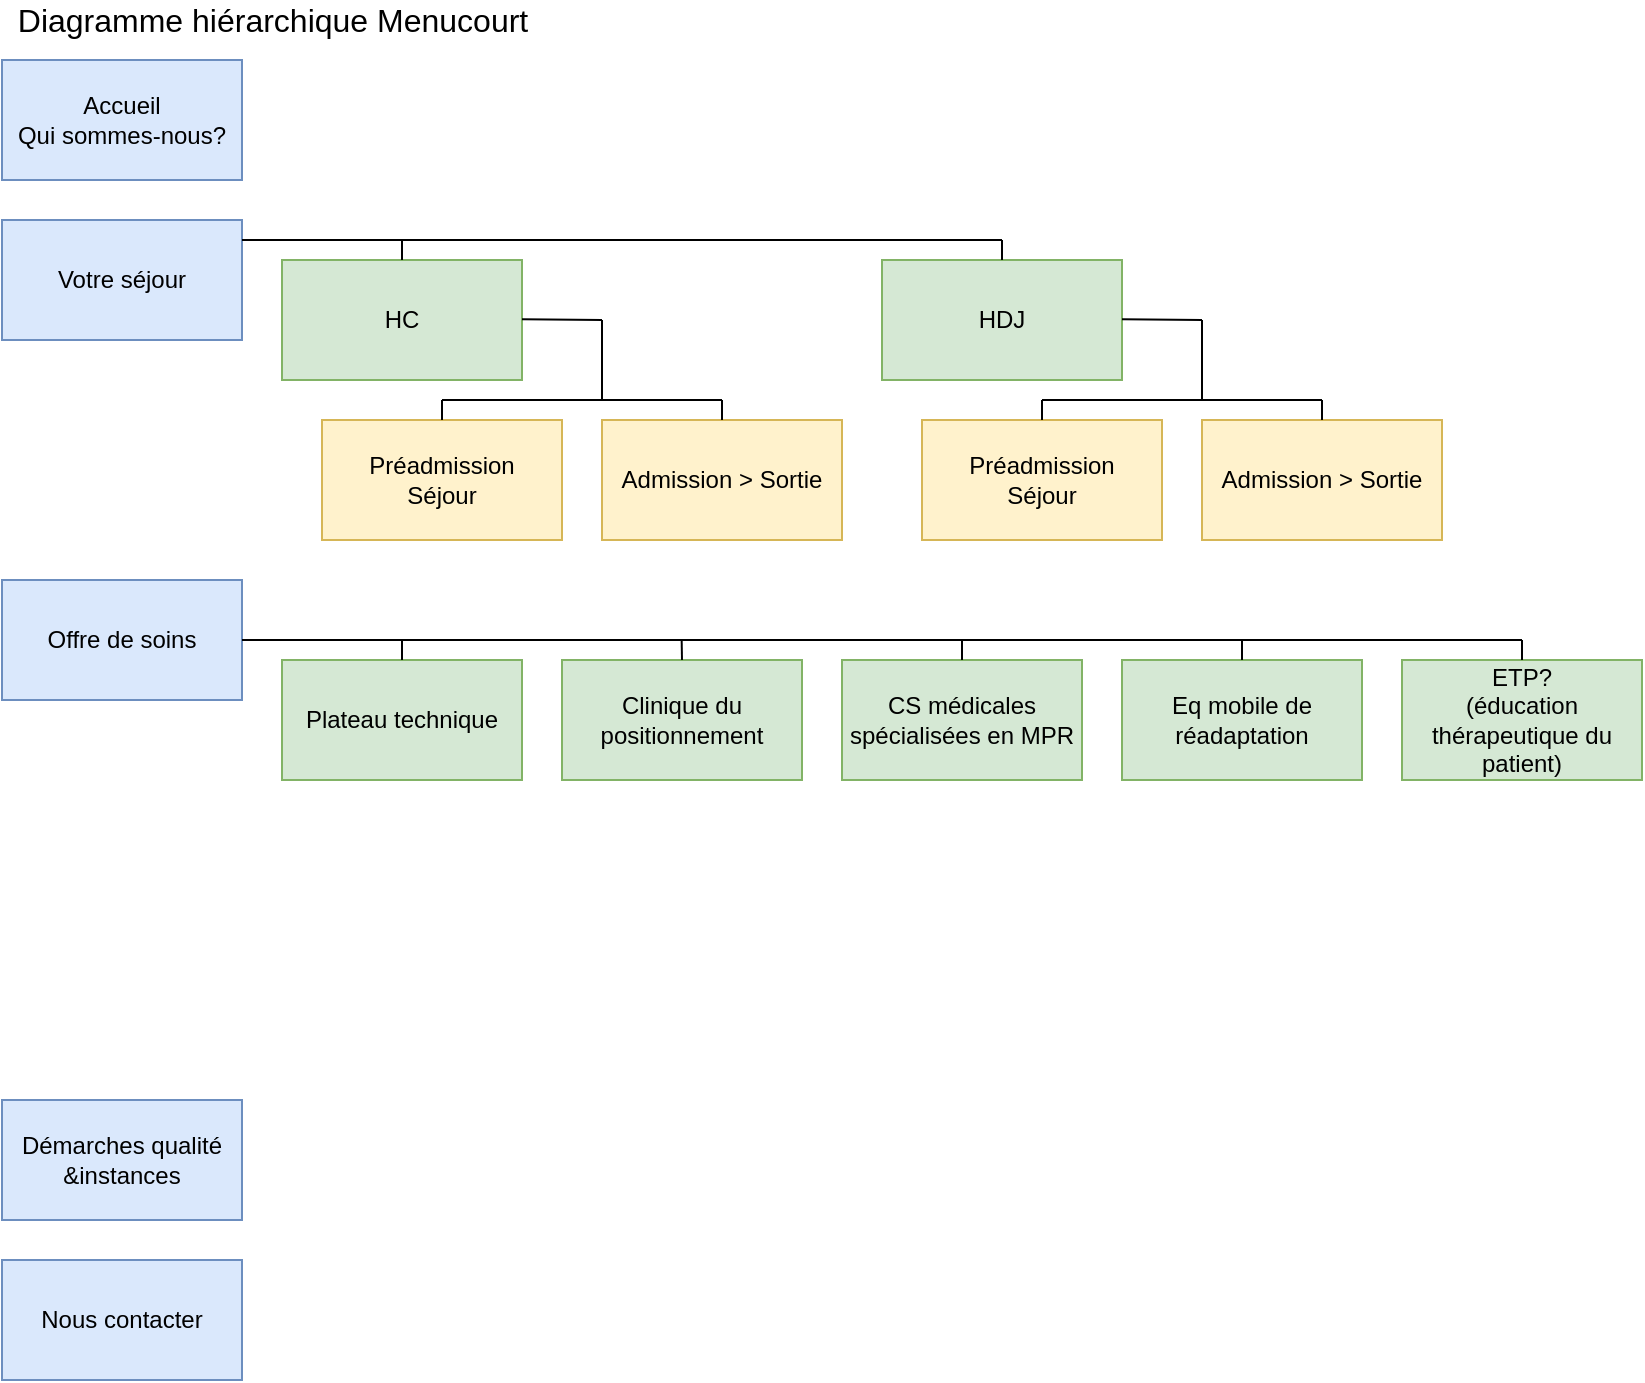 <mxfile version="15.2.7" type="github">
  <diagram id="UNVHkKVHkpQPmcZDYZuC" name="Page-1">
    <mxGraphModel dx="1164" dy="861" grid="1" gridSize="10" guides="1" tooltips="1" connect="1" arrows="1" fold="1" page="1" pageScale="1" pageWidth="827" pageHeight="1169" math="0" shadow="0">
      <root>
        <mxCell id="0" />
        <mxCell id="1" parent="0" />
        <mxCell id="FxjFp0CKfUFNL3bywg3y-1" value="&lt;div&gt;Accueil&lt;/div&gt;&lt;div&gt;Qui sommes-nous?&lt;br&gt;&lt;/div&gt;" style="rounded=0;whiteSpace=wrap;html=1;fillColor=#dae8fc;strokeColor=#6c8ebf;" vertex="1" parent="1">
          <mxGeometry x="20" y="40" width="120" height="60" as="geometry" />
        </mxCell>
        <mxCell id="FxjFp0CKfUFNL3bywg3y-2" value="Votre séjour" style="rounded=0;whiteSpace=wrap;html=1;fillColor=#dae8fc;strokeColor=#6c8ebf;" vertex="1" parent="1">
          <mxGeometry x="20" y="120" width="120" height="60" as="geometry" />
        </mxCell>
        <mxCell id="FxjFp0CKfUFNL3bywg3y-3" value="Offre de soins" style="rounded=0;whiteSpace=wrap;html=1;fillColor=#dae8fc;strokeColor=#6c8ebf;" vertex="1" parent="1">
          <mxGeometry x="20" y="300" width="120" height="60" as="geometry" />
        </mxCell>
        <mxCell id="FxjFp0CKfUFNL3bywg3y-4" value="&lt;font style=&quot;font-size: 16px&quot;&gt;Diagramme hiérarchique Menucourt&lt;/font&gt;" style="text;html=1;align=center;verticalAlign=middle;resizable=0;points=[];autosize=1;strokeColor=none;fillColor=none;" vertex="1" parent="1">
          <mxGeometry x="20" y="10" width="270" height="20" as="geometry" />
        </mxCell>
        <mxCell id="FxjFp0CKfUFNL3bywg3y-5" value="Démarches qualité &amp;amp;instances" style="rounded=0;whiteSpace=wrap;html=1;fillColor=#dae8fc;strokeColor=#6c8ebf;" vertex="1" parent="1">
          <mxGeometry x="20" y="560" width="120" height="60" as="geometry" />
        </mxCell>
        <mxCell id="FxjFp0CKfUFNL3bywg3y-6" value="Nous contacter" style="rounded=0;whiteSpace=wrap;html=1;fillColor=#dae8fc;strokeColor=#6c8ebf;" vertex="1" parent="1">
          <mxGeometry x="20" y="640" width="120" height="60" as="geometry" />
        </mxCell>
        <mxCell id="FxjFp0CKfUFNL3bywg3y-7" value="HC" style="rounded=0;whiteSpace=wrap;html=1;fillColor=#d5e8d4;strokeColor=#82b366;" vertex="1" parent="1">
          <mxGeometry x="160" y="140" width="120" height="60" as="geometry" />
        </mxCell>
        <mxCell id="FxjFp0CKfUFNL3bywg3y-8" value="HDJ" style="rounded=0;whiteSpace=wrap;html=1;fillColor=#d5e8d4;strokeColor=#82b366;" vertex="1" parent="1">
          <mxGeometry x="460" y="140" width="120" height="60" as="geometry" />
        </mxCell>
        <mxCell id="FxjFp0CKfUFNL3bywg3y-9" value="Plateau technique" style="rounded=0;whiteSpace=wrap;html=1;fillColor=#d5e8d4;strokeColor=#82b366;" vertex="1" parent="1">
          <mxGeometry x="160" y="340" width="120" height="60" as="geometry" />
        </mxCell>
        <mxCell id="FxjFp0CKfUFNL3bywg3y-10" value="Clinique du positionnement" style="rounded=0;whiteSpace=wrap;html=1;fillColor=#d5e8d4;strokeColor=#82b366;" vertex="1" parent="1">
          <mxGeometry x="300" y="340" width="120" height="60" as="geometry" />
        </mxCell>
        <mxCell id="FxjFp0CKfUFNL3bywg3y-11" value="CS médicales spécialisées en MPR" style="rounded=0;whiteSpace=wrap;html=1;fillColor=#d5e8d4;strokeColor=#82b366;" vertex="1" parent="1">
          <mxGeometry x="440" y="340" width="120" height="60" as="geometry" />
        </mxCell>
        <mxCell id="FxjFp0CKfUFNL3bywg3y-12" value="Eq mobile de réadaptation" style="rounded=0;whiteSpace=wrap;html=1;fillColor=#d5e8d4;strokeColor=#82b366;" vertex="1" parent="1">
          <mxGeometry x="580" y="340" width="120" height="60" as="geometry" />
        </mxCell>
        <mxCell id="FxjFp0CKfUFNL3bywg3y-13" value="&lt;div&gt;ETP?&lt;/div&gt;&lt;div&gt;(éducation thérapeutique du patient)&lt;br&gt;&lt;/div&gt;" style="rounded=0;whiteSpace=wrap;html=1;fillColor=#d5e8d4;strokeColor=#82b366;" vertex="1" parent="1">
          <mxGeometry x="720" y="340" width="120" height="60" as="geometry" />
        </mxCell>
        <mxCell id="FxjFp0CKfUFNL3bywg3y-14" value="" style="endArrow=none;html=1;" edge="1" parent="1">
          <mxGeometry width="50" height="50" relative="1" as="geometry">
            <mxPoint x="140" y="130" as="sourcePoint" />
            <mxPoint x="520" y="130" as="targetPoint" />
          </mxGeometry>
        </mxCell>
        <mxCell id="FxjFp0CKfUFNL3bywg3y-15" value="" style="endArrow=none;html=1;exitX=0.5;exitY=0;exitDx=0;exitDy=0;" edge="1" parent="1" source="FxjFp0CKfUFNL3bywg3y-7">
          <mxGeometry width="50" height="50" relative="1" as="geometry">
            <mxPoint x="320" y="280" as="sourcePoint" />
            <mxPoint x="220" y="130" as="targetPoint" />
          </mxGeometry>
        </mxCell>
        <mxCell id="FxjFp0CKfUFNL3bywg3y-17" value="" style="endArrow=none;html=1;" edge="1" parent="1">
          <mxGeometry width="50" height="50" relative="1" as="geometry">
            <mxPoint x="140" y="330" as="sourcePoint" />
            <mxPoint x="780" y="330" as="targetPoint" />
          </mxGeometry>
        </mxCell>
        <mxCell id="FxjFp0CKfUFNL3bywg3y-18" value="" style="endArrow=none;html=1;entryX=0.5;entryY=0;entryDx=0;entryDy=0;" edge="1" parent="1" target="FxjFp0CKfUFNL3bywg3y-9">
          <mxGeometry width="50" height="50" relative="1" as="geometry">
            <mxPoint x="220" y="330" as="sourcePoint" />
            <mxPoint x="290" y="280" as="targetPoint" />
            <Array as="points" />
          </mxGeometry>
        </mxCell>
        <mxCell id="FxjFp0CKfUFNL3bywg3y-19" value="" style="endArrow=none;html=1;" edge="1" parent="1">
          <mxGeometry width="50" height="50" relative="1" as="geometry">
            <mxPoint x="359.83" y="330" as="sourcePoint" />
            <mxPoint x="360" y="340" as="targetPoint" />
            <Array as="points" />
          </mxGeometry>
        </mxCell>
        <mxCell id="FxjFp0CKfUFNL3bywg3y-22" value="" style="endArrow=none;html=1;entryX=0.5;entryY=0;entryDx=0;entryDy=0;" edge="1" parent="1" target="FxjFp0CKfUFNL3bywg3y-11">
          <mxGeometry width="50" height="50" relative="1" as="geometry">
            <mxPoint x="500" y="330" as="sourcePoint" />
            <mxPoint x="504" y="338" as="targetPoint" />
            <Array as="points" />
          </mxGeometry>
        </mxCell>
        <mxCell id="FxjFp0CKfUFNL3bywg3y-23" value="&lt;div&gt;Préadmission&lt;/div&gt;&lt;div&gt;Séjour&lt;br&gt;&lt;/div&gt;" style="rounded=0;whiteSpace=wrap;html=1;fillColor=#fff2cc;strokeColor=#d6b656;" vertex="1" parent="1">
          <mxGeometry x="180" y="220" width="120" height="60" as="geometry" />
        </mxCell>
        <mxCell id="FxjFp0CKfUFNL3bywg3y-24" value="Admission &amp;gt; Sortie" style="rounded=0;whiteSpace=wrap;html=1;fillColor=#fff2cc;strokeColor=#d6b656;" vertex="1" parent="1">
          <mxGeometry x="320" y="220" width="120" height="60" as="geometry" />
        </mxCell>
        <mxCell id="FxjFp0CKfUFNL3bywg3y-25" value="&lt;div&gt;Préadmission&lt;/div&gt;&lt;div&gt;Séjour&lt;br&gt;&lt;/div&gt;" style="rounded=0;whiteSpace=wrap;html=1;fillColor=#fff2cc;strokeColor=#d6b656;" vertex="1" parent="1">
          <mxGeometry x="480" y="220" width="120" height="60" as="geometry" />
        </mxCell>
        <mxCell id="FxjFp0CKfUFNL3bywg3y-26" value="Admission &amp;gt; Sortie" style="rounded=0;whiteSpace=wrap;html=1;fillColor=#fff2cc;strokeColor=#d6b656;" vertex="1" parent="1">
          <mxGeometry x="620" y="220" width="120" height="60" as="geometry" />
        </mxCell>
        <mxCell id="FxjFp0CKfUFNL3bywg3y-27" value="" style="endArrow=none;html=1;" edge="1" parent="1">
          <mxGeometry width="50" height="50" relative="1" as="geometry">
            <mxPoint x="380" y="210" as="sourcePoint" />
            <mxPoint x="240" y="210" as="targetPoint" />
          </mxGeometry>
        </mxCell>
        <mxCell id="FxjFp0CKfUFNL3bywg3y-28" value="" style="endArrow=none;html=1;" edge="1" parent="1">
          <mxGeometry width="50" height="50" relative="1" as="geometry">
            <mxPoint x="320" y="170" as="sourcePoint" />
            <mxPoint x="280" y="169.58" as="targetPoint" />
          </mxGeometry>
        </mxCell>
        <mxCell id="FxjFp0CKfUFNL3bywg3y-29" value="" style="endArrow=none;html=1;" edge="1" parent="1">
          <mxGeometry width="50" height="50" relative="1" as="geometry">
            <mxPoint x="320" y="170" as="sourcePoint" />
            <mxPoint x="320" y="210" as="targetPoint" />
          </mxGeometry>
        </mxCell>
        <mxCell id="FxjFp0CKfUFNL3bywg3y-30" value="" style="endArrow=none;html=1;exitX=0.5;exitY=0;exitDx=0;exitDy=0;" edge="1" parent="1" source="FxjFp0CKfUFNL3bywg3y-8">
          <mxGeometry width="50" height="50" relative="1" as="geometry">
            <mxPoint x="380" y="230" as="sourcePoint" />
            <mxPoint x="520" y="130" as="targetPoint" />
          </mxGeometry>
        </mxCell>
        <mxCell id="FxjFp0CKfUFNL3bywg3y-34" value="" style="endArrow=none;html=1;exitX=0.5;exitY=0;exitDx=0;exitDy=0;" edge="1" parent="1" source="FxjFp0CKfUFNL3bywg3y-23">
          <mxGeometry width="50" height="50" relative="1" as="geometry">
            <mxPoint x="380" y="240" as="sourcePoint" />
            <mxPoint x="240" y="210" as="targetPoint" />
          </mxGeometry>
        </mxCell>
        <mxCell id="FxjFp0CKfUFNL3bywg3y-35" value="" style="endArrow=none;html=1;exitX=0.5;exitY=0;exitDx=0;exitDy=0;" edge="1" parent="1" source="FxjFp0CKfUFNL3bywg3y-24">
          <mxGeometry width="50" height="50" relative="1" as="geometry">
            <mxPoint x="400" y="180" as="sourcePoint" />
            <mxPoint x="380" y="210" as="targetPoint" />
          </mxGeometry>
        </mxCell>
        <mxCell id="FxjFp0CKfUFNL3bywg3y-36" value="" style="endArrow=none;html=1;" edge="1" parent="1">
          <mxGeometry width="50" height="50" relative="1" as="geometry">
            <mxPoint x="680" y="210" as="sourcePoint" />
            <mxPoint x="540" y="210" as="targetPoint" />
          </mxGeometry>
        </mxCell>
        <mxCell id="FxjFp0CKfUFNL3bywg3y-37" value="" style="endArrow=none;html=1;" edge="1" parent="1">
          <mxGeometry width="50" height="50" relative="1" as="geometry">
            <mxPoint x="620" y="170" as="sourcePoint" />
            <mxPoint x="580" y="169.58" as="targetPoint" />
          </mxGeometry>
        </mxCell>
        <mxCell id="FxjFp0CKfUFNL3bywg3y-38" value="" style="endArrow=none;html=1;" edge="1" parent="1">
          <mxGeometry width="50" height="50" relative="1" as="geometry">
            <mxPoint x="620" y="170" as="sourcePoint" />
            <mxPoint x="620" y="210" as="targetPoint" />
          </mxGeometry>
        </mxCell>
        <mxCell id="FxjFp0CKfUFNL3bywg3y-39" value="" style="endArrow=none;html=1;exitX=0.5;exitY=0;exitDx=0;exitDy=0;" edge="1" parent="1">
          <mxGeometry width="50" height="50" relative="1" as="geometry">
            <mxPoint x="540" y="220" as="sourcePoint" />
            <mxPoint x="540" y="210" as="targetPoint" />
          </mxGeometry>
        </mxCell>
        <mxCell id="FxjFp0CKfUFNL3bywg3y-40" value="" style="endArrow=none;html=1;exitX=0.5;exitY=0;exitDx=0;exitDy=0;" edge="1" parent="1">
          <mxGeometry width="50" height="50" relative="1" as="geometry">
            <mxPoint x="680" y="220" as="sourcePoint" />
            <mxPoint x="680" y="210" as="targetPoint" />
          </mxGeometry>
        </mxCell>
        <mxCell id="FxjFp0CKfUFNL3bywg3y-41" value="" style="endArrow=none;html=1;entryX=0.5;entryY=0;entryDx=0;entryDy=0;" edge="1" parent="1" target="FxjFp0CKfUFNL3bywg3y-12">
          <mxGeometry width="50" height="50" relative="1" as="geometry">
            <mxPoint x="640" y="330" as="sourcePoint" />
            <mxPoint x="620" y="380" as="targetPoint" />
          </mxGeometry>
        </mxCell>
        <mxCell id="FxjFp0CKfUFNL3bywg3y-42" value="" style="endArrow=none;html=1;exitX=0.5;exitY=0;exitDx=0;exitDy=0;" edge="1" parent="1" source="FxjFp0CKfUFNL3bywg3y-13">
          <mxGeometry width="50" height="50" relative="1" as="geometry">
            <mxPoint x="570" y="430" as="sourcePoint" />
            <mxPoint x="780" y="330" as="targetPoint" />
          </mxGeometry>
        </mxCell>
      </root>
    </mxGraphModel>
  </diagram>
</mxfile>
